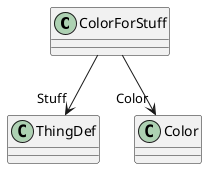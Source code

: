 @startuml
class ColorForStuff {
}
ColorForStuff --> "Stuff" ThingDef
ColorForStuff --> "Color" Color
@enduml
